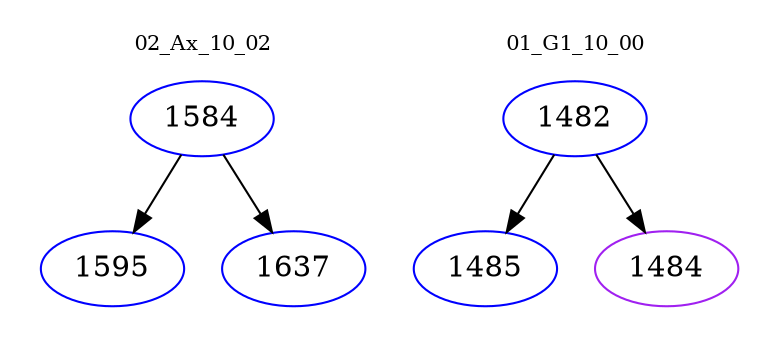 digraph{
subgraph cluster_0 {
color = white
label = "02_Ax_10_02";
fontsize=10;
T0_1584 [label="1584", color="blue"]
T0_1584 -> T0_1595 [color="black"]
T0_1595 [label="1595", color="blue"]
T0_1584 -> T0_1637 [color="black"]
T0_1637 [label="1637", color="blue"]
}
subgraph cluster_1 {
color = white
label = "01_G1_10_00";
fontsize=10;
T1_1482 [label="1482", color="blue"]
T1_1482 -> T1_1485 [color="black"]
T1_1485 [label="1485", color="blue"]
T1_1482 -> T1_1484 [color="black"]
T1_1484 [label="1484", color="purple"]
}
}
